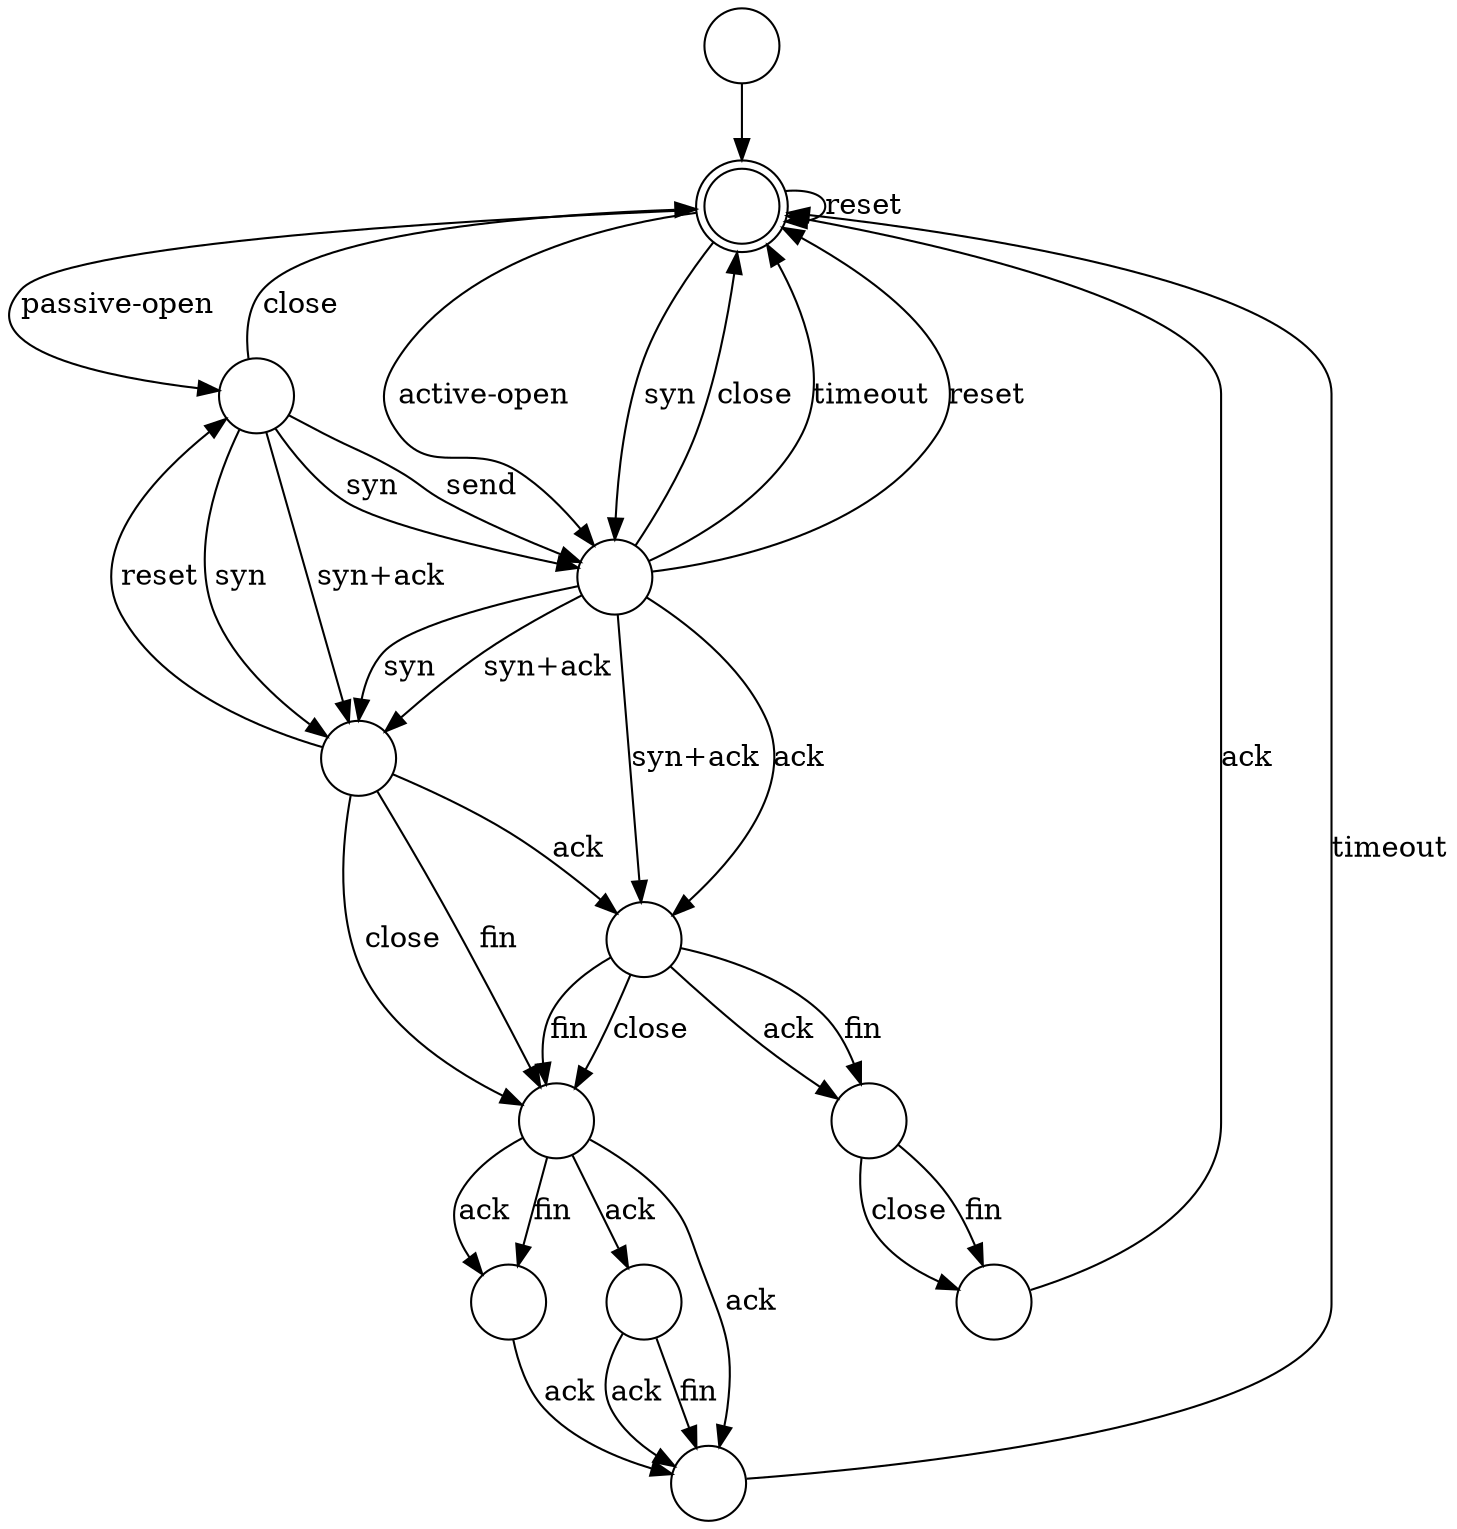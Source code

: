 digraph Automaton {
0 [shape=circle,label=""];
1 [shape=doublecircle,label=""]
2 [shape=circle,label=""]
3 [shape=circle,label=""]
4 [shape=circle,label=""]
5 [shape=circle,label=""]
6 [shape=circle,label=""]
7 [shape=circle,label=""]
8 [shape=circle,label=""]
9 [shape=circle,label=""]
10 [shape=circle,label=""]
11 [shape=circle,label=""]
0 -> 1
1 -> 1 [label="reset"]
1 -> 2 [label="passive-open"]
1 -> 4 [label="active-open"]
1 -> 4 [label="syn"]
2 -> 1 [label="close"]
2 -> 3 [label="syn"]
2 -> 3 [label="syn+ack"]
2 -> 4 [label="syn"]
2 -> 4 [label="send"]
3 -> 2 [label="reset"]
3 -> 5 [label="ack"]
3 -> 7 [label="close"]
3 -> 7 [label="fin"]
4 -> 1 [label="close"]
4 -> 1 [label="timeout"]
4 -> 1 [label="reset"]
4 -> 5 [label="syn+ack"]
4 -> 5 [label="ack"]
4 -> 3 [label="syn+ack"]
4 -> 3 [label="syn"]
5 -> 6 [label="fin"]
5 -> 6 [label="ack"]
5 -> 7 [label="close"]
5 -> 7 [label="fin"]
6 -> 9 [label="close"]
6 -> 9 [label="fin"]
7 -> 8 [label="ack"]
7 -> 8 [label="fin"]
7 -> 10 [label="ack"]
7 -> 11 [label="ack"]
8 -> 11 [label="ack"]
9 -> 1 [label="ack"]
10 -> 11 [label="ack"]
10 -> 11 [label="fin"]
11 -> 1 [label="timeout"]
}